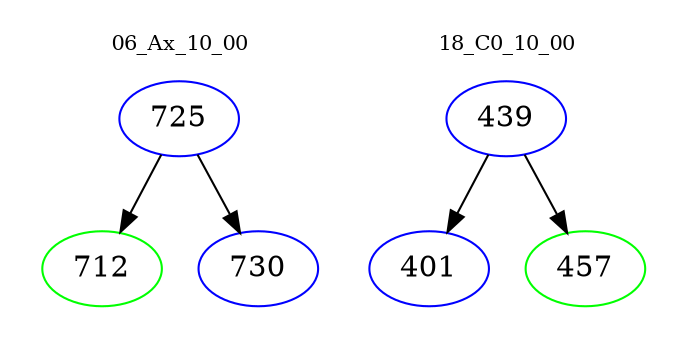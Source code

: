 digraph{
subgraph cluster_0 {
color = white
label = "06_Ax_10_00";
fontsize=10;
T0_725 [label="725", color="blue"]
T0_725 -> T0_712 [color="black"]
T0_712 [label="712", color="green"]
T0_725 -> T0_730 [color="black"]
T0_730 [label="730", color="blue"]
}
subgraph cluster_1 {
color = white
label = "18_C0_10_00";
fontsize=10;
T1_439 [label="439", color="blue"]
T1_439 -> T1_401 [color="black"]
T1_401 [label="401", color="blue"]
T1_439 -> T1_457 [color="black"]
T1_457 [label="457", color="green"]
}
}

